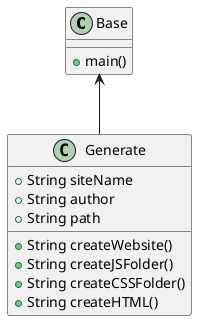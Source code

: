 @startuml
class Base {
+main()

}
class Generate{
+String siteName
+String author
+String path

+String createWebsite()
+String createJSFolder()
+String createCSSFolder()
+String createHTML()


}
Base <--Generate

@enduml